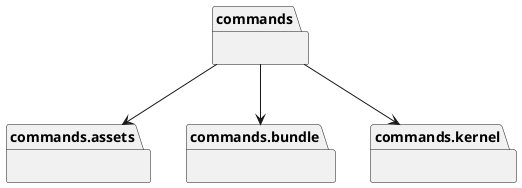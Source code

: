 @startuml packages
set namespaceSeparator none
package "commands" as commands {
}
package "commands.assets" as commands.assets {
}
package "commands.bundle" as commands.bundle {
}
package "commands.kernel" as commands.kernel {
}
commands --> commands.assets
commands --> commands.bundle
commands --> commands.kernel
@enduml

